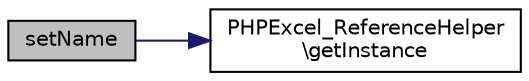 digraph "setName"
{
  edge [fontname="Helvetica",fontsize="10",labelfontname="Helvetica",labelfontsize="10"];
  node [fontname="Helvetica",fontsize="10",shape=record];
  rankdir="LR";
  Node50 [label="setName",height=0.2,width=0.4,color="black", fillcolor="grey75", style="filled", fontcolor="black"];
  Node50 -> Node51 [color="midnightblue",fontsize="10",style="solid",fontname="Helvetica"];
  Node51 [label="PHPExcel_ReferenceHelper\l\\getInstance",height=0.2,width=0.4,color="black", fillcolor="white", style="filled",URL="$class_p_h_p_excel___reference_helper.html#ac93fbec81f07e5d15f80db907e63dc10"];
}
